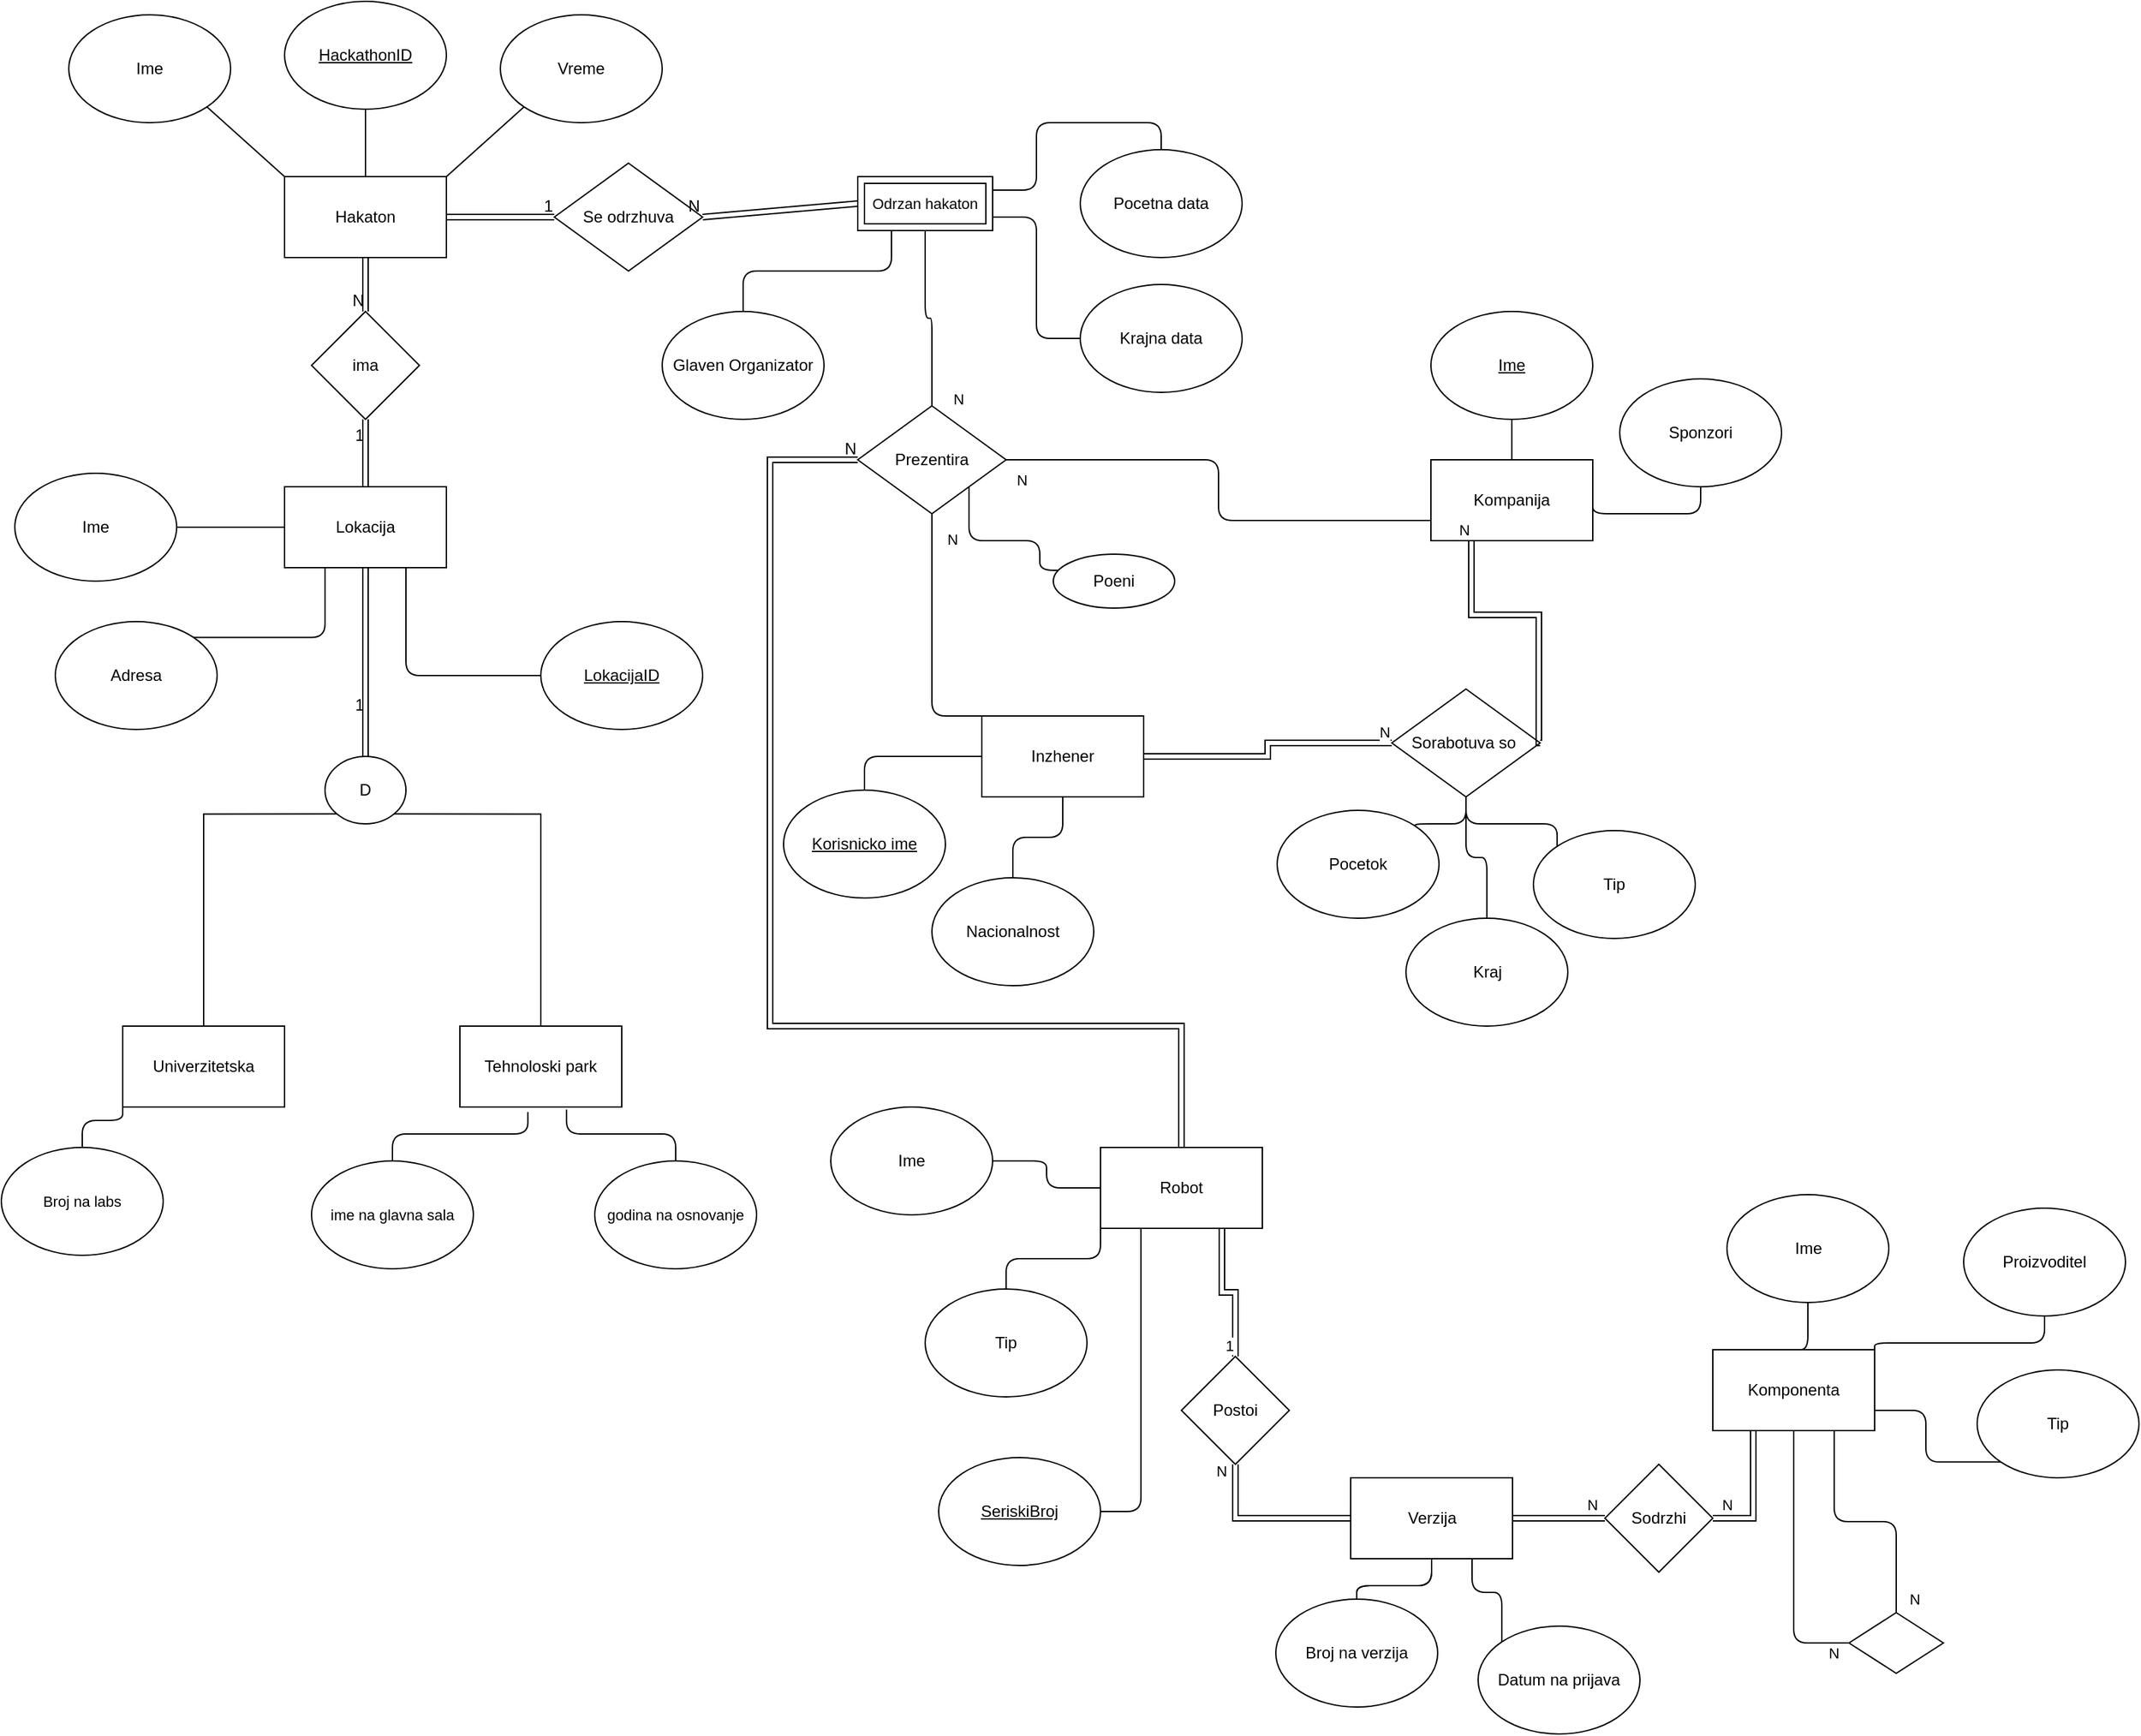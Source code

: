 <mxfile version="28.2.8">
  <diagram name="Page-1" id="Luo74aaX56rlVdYKv0m4">
    <mxGraphModel dx="2458" dy="1653" grid="1" gridSize="10" guides="1" tooltips="1" connect="1" arrows="1" fold="1" page="1" pageScale="1" pageWidth="827" pageHeight="1169" math="0" shadow="0">
      <root>
        <mxCell id="0" />
        <mxCell id="1" parent="0" />
        <mxCell id="MY-tYENC7k9GPu_FFXqe-2" value="Hakaton" style="rounded=0;whiteSpace=wrap;html=1;" parent="1" vertex="1">
          <mxGeometry x="350" y="310" width="120" height="60" as="geometry" />
        </mxCell>
        <mxCell id="MY-tYENC7k9GPu_FFXqe-3" value="Ime" style="ellipse;whiteSpace=wrap;html=1;" parent="1" vertex="1">
          <mxGeometry x="190" y="190" width="120" height="80" as="geometry" />
        </mxCell>
        <mxCell id="MY-tYENC7k9GPu_FFXqe-4" value="&lt;u&gt;HackathonID&lt;/u&gt;" style="ellipse;whiteSpace=wrap;html=1;" parent="1" vertex="1">
          <mxGeometry x="350" y="180" width="120" height="80" as="geometry" />
        </mxCell>
        <mxCell id="MY-tYENC7k9GPu_FFXqe-5" value="Vreme" style="ellipse;whiteSpace=wrap;html=1;" parent="1" vertex="1">
          <mxGeometry x="510" y="190" width="120" height="80" as="geometry" />
        </mxCell>
        <mxCell id="MY-tYENC7k9GPu_FFXqe-11" value="" style="endArrow=none;html=1;rounded=0;entryX=0;entryY=0;entryDx=0;entryDy=0;exitX=1;exitY=1;exitDx=0;exitDy=0;" parent="1" source="MY-tYENC7k9GPu_FFXqe-3" target="MY-tYENC7k9GPu_FFXqe-2" edge="1">
          <mxGeometry width="50" height="50" relative="1" as="geometry">
            <mxPoint x="360" y="420" as="sourcePoint" />
            <mxPoint x="410" y="370" as="targetPoint" />
          </mxGeometry>
        </mxCell>
        <mxCell id="MY-tYENC7k9GPu_FFXqe-13" value="" style="endArrow=none;html=1;rounded=0;entryX=0.5;entryY=0;entryDx=0;entryDy=0;exitX=0.5;exitY=1;exitDx=0;exitDy=0;" parent="1" source="MY-tYENC7k9GPu_FFXqe-4" target="MY-tYENC7k9GPu_FFXqe-2" edge="1">
          <mxGeometry width="50" height="50" relative="1" as="geometry">
            <mxPoint x="430" y="280" as="sourcePoint" />
            <mxPoint x="530" y="350" as="targetPoint" />
          </mxGeometry>
        </mxCell>
        <mxCell id="MY-tYENC7k9GPu_FFXqe-14" value="" style="endArrow=none;html=1;rounded=0;entryX=1;entryY=0;entryDx=0;entryDy=0;exitX=0;exitY=1;exitDx=0;exitDy=0;" parent="1" source="MY-tYENC7k9GPu_FFXqe-5" target="MY-tYENC7k9GPu_FFXqe-2" edge="1">
          <mxGeometry width="50" height="50" relative="1" as="geometry">
            <mxPoint x="550" y="350" as="sourcePoint" />
            <mxPoint x="650" y="420" as="targetPoint" />
          </mxGeometry>
        </mxCell>
        <mxCell id="MY-tYENC7k9GPu_FFXqe-29" style="edgeStyle=orthogonalEdgeStyle;shape=connector;curved=0;rounded=1;orthogonalLoop=1;jettySize=auto;html=1;exitX=0.75;exitY=1;exitDx=0;exitDy=0;entryX=0;entryY=0.5;entryDx=0;entryDy=0;strokeColor=default;align=center;verticalAlign=middle;fontFamily=Helvetica;fontSize=11;fontColor=default;labelBackgroundColor=default;endArrow=none;endFill=0;" parent="1" source="MY-tYENC7k9GPu_FFXqe-15" target="MY-tYENC7k9GPu_FFXqe-28" edge="1">
          <mxGeometry relative="1" as="geometry" />
        </mxCell>
        <mxCell id="MY-tYENC7k9GPu_FFXqe-15" value="Lokacija" style="rounded=0;whiteSpace=wrap;html=1;" parent="1" vertex="1">
          <mxGeometry x="350" y="540" width="120" height="60" as="geometry" />
        </mxCell>
        <mxCell id="MY-tYENC7k9GPu_FFXqe-16" value="ima" style="rhombus;whiteSpace=wrap;html=1;" parent="1" vertex="1">
          <mxGeometry x="370" y="410" width="80" height="80" as="geometry" />
        </mxCell>
        <mxCell id="MY-tYENC7k9GPu_FFXqe-23" style="edgeStyle=orthogonalEdgeStyle;rounded=0;orthogonalLoop=1;jettySize=auto;html=1;exitX=1;exitY=0.5;exitDx=0;exitDy=0;entryX=0;entryY=0.5;entryDx=0;entryDy=0;endArrow=none;endFill=0;" parent="1" source="MY-tYENC7k9GPu_FFXqe-19" target="MY-tYENC7k9GPu_FFXqe-15" edge="1">
          <mxGeometry relative="1" as="geometry" />
        </mxCell>
        <mxCell id="MY-tYENC7k9GPu_FFXqe-19" value="Ime" style="ellipse;whiteSpace=wrap;html=1;" parent="1" vertex="1">
          <mxGeometry x="150" y="530" width="120" height="80" as="geometry" />
        </mxCell>
        <mxCell id="aRnnZAHk4HtuIv6q_tbA-14" style="edgeStyle=orthogonalEdgeStyle;rounded=0;orthogonalLoop=1;jettySize=auto;html=1;exitX=0;exitY=1;exitDx=0;exitDy=0;endArrow=none;endFill=0;" edge="1" parent="1" source="MY-tYENC7k9GPu_FFXqe-20" target="MY-tYENC7k9GPu_FFXqe-32">
          <mxGeometry relative="1" as="geometry" />
        </mxCell>
        <mxCell id="aRnnZAHk4HtuIv6q_tbA-15" style="edgeStyle=orthogonalEdgeStyle;rounded=0;orthogonalLoop=1;jettySize=auto;html=1;exitX=1;exitY=1;exitDx=0;exitDy=0;entryX=0.5;entryY=0;entryDx=0;entryDy=0;endArrow=none;endFill=0;" edge="1" parent="1" source="MY-tYENC7k9GPu_FFXqe-20" target="MY-tYENC7k9GPu_FFXqe-31">
          <mxGeometry relative="1" as="geometry" />
        </mxCell>
        <mxCell id="MY-tYENC7k9GPu_FFXqe-20" value="D" style="ellipse;whiteSpace=wrap;html=1;" parent="1" vertex="1">
          <mxGeometry x="380" y="740" width="60" height="50" as="geometry" />
        </mxCell>
        <mxCell id="MY-tYENC7k9GPu_FFXqe-26" style="edgeStyle=orthogonalEdgeStyle;shape=connector;rounded=1;orthogonalLoop=1;jettySize=auto;html=1;exitX=1;exitY=0;exitDx=0;exitDy=0;entryX=0.25;entryY=1;entryDx=0;entryDy=0;strokeColor=default;align=center;verticalAlign=middle;fontFamily=Helvetica;fontSize=11;fontColor=default;labelBackgroundColor=default;endArrow=none;endFill=0;curved=0;" parent="1" source="MY-tYENC7k9GPu_FFXqe-21" target="MY-tYENC7k9GPu_FFXqe-15" edge="1">
          <mxGeometry relative="1" as="geometry" />
        </mxCell>
        <mxCell id="MY-tYENC7k9GPu_FFXqe-21" value="Adresa" style="ellipse;whiteSpace=wrap;html=1;" parent="1" vertex="1">
          <mxGeometry x="180" y="640" width="120" height="80" as="geometry" />
        </mxCell>
        <mxCell id="MY-tYENC7k9GPu_FFXqe-28" value="&lt;u&gt;LokacijaID&lt;/u&gt;" style="ellipse;whiteSpace=wrap;html=1;" parent="1" vertex="1">
          <mxGeometry x="540" y="640" width="120" height="80" as="geometry" />
        </mxCell>
        <mxCell id="MY-tYENC7k9GPu_FFXqe-31" value="Tehnoloski park" style="rounded=0;whiteSpace=wrap;html=1;" parent="1" vertex="1">
          <mxGeometry x="480" y="940" width="120" height="60" as="geometry" />
        </mxCell>
        <mxCell id="MY-tYENC7k9GPu_FFXqe-32" value="Univerzitetska" style="rounded=0;whiteSpace=wrap;html=1;" parent="1" vertex="1">
          <mxGeometry x="230" y="940" width="120" height="60" as="geometry" />
        </mxCell>
        <mxCell id="MY-tYENC7k9GPu_FFXqe-37" style="edgeStyle=orthogonalEdgeStyle;shape=connector;curved=0;rounded=1;orthogonalLoop=1;jettySize=auto;html=1;exitX=0.5;exitY=0;exitDx=0;exitDy=0;entryX=0;entryY=1;entryDx=0;entryDy=0;strokeColor=default;align=center;verticalAlign=middle;fontFamily=Helvetica;fontSize=11;fontColor=default;labelBackgroundColor=default;endArrow=none;endFill=0;" parent="1" source="MY-tYENC7k9GPu_FFXqe-33" target="MY-tYENC7k9GPu_FFXqe-32" edge="1">
          <mxGeometry relative="1" as="geometry" />
        </mxCell>
        <mxCell id="MY-tYENC7k9GPu_FFXqe-33" value="Broj na labs" style="ellipse;whiteSpace=wrap;html=1;fontFamily=Helvetica;fontSize=11;fontColor=default;labelBackgroundColor=default;" parent="1" vertex="1">
          <mxGeometry x="140" y="1030" width="120" height="80" as="geometry" />
        </mxCell>
        <mxCell id="MY-tYENC7k9GPu_FFXqe-34" value="ime na glavna sala" style="ellipse;whiteSpace=wrap;html=1;fontFamily=Helvetica;fontSize=11;fontColor=default;labelBackgroundColor=default;" parent="1" vertex="1">
          <mxGeometry x="370" y="1040" width="120" height="80" as="geometry" />
        </mxCell>
        <mxCell id="MY-tYENC7k9GPu_FFXqe-35" value="godina na osnovanje" style="ellipse;whiteSpace=wrap;html=1;fontFamily=Helvetica;fontSize=11;fontColor=default;labelBackgroundColor=default;" parent="1" vertex="1">
          <mxGeometry x="580" y="1040" width="120" height="80" as="geometry" />
        </mxCell>
        <mxCell id="MY-tYENC7k9GPu_FFXqe-38" style="edgeStyle=orthogonalEdgeStyle;shape=connector;curved=0;rounded=1;orthogonalLoop=1;jettySize=auto;html=1;exitX=0.5;exitY=0;exitDx=0;exitDy=0;entryX=0.42;entryY=1.063;entryDx=0;entryDy=0;entryPerimeter=0;strokeColor=default;align=center;verticalAlign=middle;fontFamily=Helvetica;fontSize=11;fontColor=default;labelBackgroundColor=default;endArrow=none;endFill=0;" parent="1" source="MY-tYENC7k9GPu_FFXqe-34" target="MY-tYENC7k9GPu_FFXqe-31" edge="1">
          <mxGeometry relative="1" as="geometry" />
        </mxCell>
        <mxCell id="MY-tYENC7k9GPu_FFXqe-39" style="edgeStyle=orthogonalEdgeStyle;shape=connector;curved=0;rounded=1;orthogonalLoop=1;jettySize=auto;html=1;exitX=0.5;exitY=0;exitDx=0;exitDy=0;entryX=0.659;entryY=1.031;entryDx=0;entryDy=0;entryPerimeter=0;strokeColor=default;align=center;verticalAlign=middle;fontFamily=Helvetica;fontSize=11;fontColor=default;labelBackgroundColor=default;endArrow=none;endFill=0;" parent="1" source="MY-tYENC7k9GPu_FFXqe-35" target="MY-tYENC7k9GPu_FFXqe-31" edge="1">
          <mxGeometry relative="1" as="geometry" />
        </mxCell>
        <mxCell id="MY-tYENC7k9GPu_FFXqe-59" style="edgeStyle=orthogonalEdgeStyle;shape=connector;curved=0;rounded=1;orthogonalLoop=1;jettySize=auto;html=1;exitX=1;exitY=0.25;exitDx=0;exitDy=0;entryX=0.5;entryY=0;entryDx=0;entryDy=0;strokeColor=default;align=center;verticalAlign=middle;fontFamily=Helvetica;fontSize=11;fontColor=default;labelBackgroundColor=default;endArrow=none;endFill=0;" parent="1" source="aRnnZAHk4HtuIv6q_tbA-20" target="MY-tYENC7k9GPu_FFXqe-56" edge="1">
          <mxGeometry relative="1" as="geometry">
            <mxPoint x="890" y="310" as="sourcePoint" />
          </mxGeometry>
        </mxCell>
        <mxCell id="MY-tYENC7k9GPu_FFXqe-60" style="edgeStyle=orthogonalEdgeStyle;shape=connector;curved=0;rounded=1;orthogonalLoop=1;jettySize=auto;html=1;exitX=1;exitY=0.75;exitDx=0;exitDy=0;entryX=0;entryY=0.5;entryDx=0;entryDy=0;strokeColor=default;align=center;verticalAlign=middle;fontFamily=Helvetica;fontSize=11;fontColor=default;labelBackgroundColor=default;endArrow=none;endFill=0;" parent="1" source="aRnnZAHk4HtuIv6q_tbA-20" target="MY-tYENC7k9GPu_FFXqe-55" edge="1">
          <mxGeometry relative="1" as="geometry">
            <mxPoint x="890" y="340" as="sourcePoint" />
          </mxGeometry>
        </mxCell>
        <mxCell id="MY-tYENC7k9GPu_FFXqe-83" style="edgeStyle=orthogonalEdgeStyle;shape=connector;curved=0;rounded=1;orthogonalLoop=1;jettySize=auto;html=1;exitX=0.5;exitY=1;exitDx=0;exitDy=0;entryX=0.5;entryY=0;entryDx=0;entryDy=0;strokeColor=default;align=center;verticalAlign=middle;fontFamily=Helvetica;fontSize=11;fontColor=default;labelBackgroundColor=default;endArrow=none;endFill=0;" parent="1" source="aRnnZAHk4HtuIv6q_tbA-20" target="MY-tYENC7k9GPu_FFXqe-82" edge="1">
          <mxGeometry relative="1" as="geometry">
            <mxPoint x="830" y="370" as="sourcePoint" />
          </mxGeometry>
        </mxCell>
        <mxCell id="MY-tYENC7k9GPu_FFXqe-48" value="Se odrzhuva" style="rhombus;whiteSpace=wrap;html=1;" parent="1" vertex="1">
          <mxGeometry x="550" y="300" width="110" height="80" as="geometry" />
        </mxCell>
        <mxCell id="MY-tYENC7k9GPu_FFXqe-55" value="Krajna data" style="ellipse;whiteSpace=wrap;html=1;" parent="1" vertex="1">
          <mxGeometry x="940" y="390" width="120" height="80" as="geometry" />
        </mxCell>
        <mxCell id="MY-tYENC7k9GPu_FFXqe-56" value="Pocetna data" style="ellipse;whiteSpace=wrap;html=1;" parent="1" vertex="1">
          <mxGeometry x="940" y="290" width="120" height="80" as="geometry" />
        </mxCell>
        <mxCell id="MY-tYENC7k9GPu_FFXqe-61" style="edgeStyle=orthogonalEdgeStyle;shape=connector;curved=0;rounded=1;orthogonalLoop=1;jettySize=auto;html=1;exitX=0.5;exitY=0;exitDx=0;exitDy=0;strokeColor=default;align=center;verticalAlign=middle;fontFamily=Helvetica;fontSize=11;fontColor=default;labelBackgroundColor=default;endArrow=none;endFill=0;entryX=0.25;entryY=1;entryDx=0;entryDy=0;" parent="1" source="MY-tYENC7k9GPu_FFXqe-57" target="aRnnZAHk4HtuIv6q_tbA-20" edge="1">
          <mxGeometry relative="1" as="geometry">
            <mxPoint x="800" y="370" as="targetPoint" />
          </mxGeometry>
        </mxCell>
        <mxCell id="MY-tYENC7k9GPu_FFXqe-57" value="Glaven Organizator" style="ellipse;whiteSpace=wrap;html=1;" parent="1" vertex="1">
          <mxGeometry x="630" y="410" width="120" height="80" as="geometry" />
        </mxCell>
        <mxCell id="MY-tYENC7k9GPu_FFXqe-62" value="Inzhener" style="rounded=0;whiteSpace=wrap;html=1;" parent="1" vertex="1">
          <mxGeometry x="867" y="710" width="120" height="60" as="geometry" />
        </mxCell>
        <mxCell id="MY-tYENC7k9GPu_FFXqe-81" style="edgeStyle=orthogonalEdgeStyle;shape=connector;curved=0;rounded=1;orthogonalLoop=1;jettySize=auto;html=1;exitX=0.5;exitY=0;exitDx=0;exitDy=0;entryX=0.5;entryY=1;entryDx=0;entryDy=0;strokeColor=default;align=center;verticalAlign=middle;fontFamily=Helvetica;fontSize=11;fontColor=default;labelBackgroundColor=default;endArrow=none;endFill=0;" parent="1" source="MY-tYENC7k9GPu_FFXqe-63" target="MY-tYENC7k9GPu_FFXqe-62" edge="1">
          <mxGeometry relative="1" as="geometry" />
        </mxCell>
        <mxCell id="MY-tYENC7k9GPu_FFXqe-63" value="Nacionalnost" style="ellipse;whiteSpace=wrap;html=1;" parent="1" vertex="1">
          <mxGeometry x="830" y="830" width="120" height="80" as="geometry" />
        </mxCell>
        <mxCell id="MY-tYENC7k9GPu_FFXqe-80" style="edgeStyle=orthogonalEdgeStyle;shape=connector;curved=0;rounded=1;orthogonalLoop=1;jettySize=auto;html=1;exitX=0.5;exitY=0;exitDx=0;exitDy=0;strokeColor=default;align=center;verticalAlign=middle;fontFamily=Helvetica;fontSize=11;fontColor=default;labelBackgroundColor=default;endArrow=none;endFill=0;" parent="1" source="MY-tYENC7k9GPu_FFXqe-64" target="MY-tYENC7k9GPu_FFXqe-62" edge="1">
          <mxGeometry relative="1" as="geometry" />
        </mxCell>
        <mxCell id="MY-tYENC7k9GPu_FFXqe-64" value="&lt;u&gt;Korisnicko ime&lt;/u&gt;" style="ellipse;whiteSpace=wrap;html=1;" parent="1" vertex="1">
          <mxGeometry x="720" y="765" width="120" height="80" as="geometry" />
        </mxCell>
        <mxCell id="MY-tYENC7k9GPu_FFXqe-66" value="Kompanija" style="rounded=0;whiteSpace=wrap;html=1;" parent="1" vertex="1">
          <mxGeometry x="1200" y="520" width="120" height="60" as="geometry" />
        </mxCell>
        <mxCell id="MY-tYENC7k9GPu_FFXqe-168" style="edgeStyle=orthogonalEdgeStyle;shape=connector;curved=0;rounded=1;orthogonalLoop=1;jettySize=auto;html=1;exitX=0.5;exitY=1;exitDx=0;exitDy=0;entryX=0.5;entryY=0;entryDx=0;entryDy=0;strokeColor=default;align=center;verticalAlign=middle;fontFamily=Helvetica;fontSize=11;fontColor=default;labelBackgroundColor=default;endArrow=none;endFill=0;" parent="1" source="MY-tYENC7k9GPu_FFXqe-67" target="MY-tYENC7k9GPu_FFXqe-162" edge="1">
          <mxGeometry relative="1" as="geometry" />
        </mxCell>
        <mxCell id="MY-tYENC7k9GPu_FFXqe-169" style="edgeStyle=orthogonalEdgeStyle;shape=connector;curved=0;rounded=1;orthogonalLoop=1;jettySize=auto;html=1;exitX=0.5;exitY=1;exitDx=0;exitDy=0;entryX=1;entryY=0;entryDx=0;entryDy=0;strokeColor=default;align=center;verticalAlign=middle;fontFamily=Helvetica;fontSize=11;fontColor=default;labelBackgroundColor=default;endArrow=none;endFill=0;" parent="1" source="MY-tYENC7k9GPu_FFXqe-67" target="MY-tYENC7k9GPu_FFXqe-163" edge="1">
          <mxGeometry relative="1" as="geometry" />
        </mxCell>
        <mxCell id="MY-tYENC7k9GPu_FFXqe-170" style="edgeStyle=orthogonalEdgeStyle;shape=connector;curved=0;rounded=1;orthogonalLoop=1;jettySize=auto;html=1;exitX=0.5;exitY=1;exitDx=0;exitDy=0;entryX=0;entryY=0;entryDx=0;entryDy=0;strokeColor=default;align=center;verticalAlign=middle;fontFamily=Helvetica;fontSize=11;fontColor=default;labelBackgroundColor=default;endArrow=none;endFill=0;" parent="1" source="MY-tYENC7k9GPu_FFXqe-67" target="MY-tYENC7k9GPu_FFXqe-164" edge="1">
          <mxGeometry relative="1" as="geometry" />
        </mxCell>
        <mxCell id="MY-tYENC7k9GPu_FFXqe-67" value="Sorabotuva so&amp;nbsp;" style="rhombus;whiteSpace=wrap;html=1;" parent="1" vertex="1">
          <mxGeometry x="1171" y="690" width="110" height="80" as="geometry" />
        </mxCell>
        <mxCell id="MY-tYENC7k9GPu_FFXqe-77" style="edgeStyle=orthogonalEdgeStyle;shape=connector;curved=0;rounded=1;orthogonalLoop=1;jettySize=auto;html=1;exitX=0.5;exitY=1;exitDx=0;exitDy=0;entryX=1;entryY=0.5;entryDx=0;entryDy=0;strokeColor=default;align=center;verticalAlign=middle;fontFamily=Helvetica;fontSize=11;fontColor=default;labelBackgroundColor=default;endArrow=none;endFill=0;" parent="1" source="MY-tYENC7k9GPu_FFXqe-74" target="MY-tYENC7k9GPu_FFXqe-66" edge="1">
          <mxGeometry relative="1" as="geometry" />
        </mxCell>
        <mxCell id="MY-tYENC7k9GPu_FFXqe-74" value="Sponzori" style="ellipse;whiteSpace=wrap;html=1;" parent="1" vertex="1">
          <mxGeometry x="1340" y="460" width="120" height="80" as="geometry" />
        </mxCell>
        <mxCell id="MY-tYENC7k9GPu_FFXqe-76" style="edgeStyle=orthogonalEdgeStyle;shape=connector;curved=0;rounded=1;orthogonalLoop=1;jettySize=auto;html=1;exitX=0.5;exitY=1;exitDx=0;exitDy=0;entryX=0.5;entryY=0;entryDx=0;entryDy=0;strokeColor=default;align=center;verticalAlign=middle;fontFamily=Helvetica;fontSize=11;fontColor=default;labelBackgroundColor=default;endArrow=none;endFill=0;" parent="1" source="MY-tYENC7k9GPu_FFXqe-75" target="MY-tYENC7k9GPu_FFXqe-66" edge="1">
          <mxGeometry relative="1" as="geometry" />
        </mxCell>
        <mxCell id="MY-tYENC7k9GPu_FFXqe-75" value="&lt;u&gt;Ime&lt;/u&gt;" style="ellipse;whiteSpace=wrap;html=1;" parent="1" vertex="1">
          <mxGeometry x="1200" y="410" width="120" height="80" as="geometry" />
        </mxCell>
        <mxCell id="MY-tYENC7k9GPu_FFXqe-84" style="edgeStyle=orthogonalEdgeStyle;shape=connector;curved=0;rounded=1;orthogonalLoop=1;jettySize=auto;html=1;exitX=0.5;exitY=1;exitDx=0;exitDy=0;entryX=0.5;entryY=0;entryDx=0;entryDy=0;strokeColor=default;align=center;verticalAlign=middle;fontFamily=Helvetica;fontSize=11;fontColor=default;labelBackgroundColor=default;endArrow=none;endFill=0;" parent="1" source="MY-tYENC7k9GPu_FFXqe-82" target="MY-tYENC7k9GPu_FFXqe-62" edge="1">
          <mxGeometry relative="1" as="geometry">
            <mxPoint x="925" y="585" as="sourcePoint" />
            <Array as="points">
              <mxPoint x="830" y="710" />
            </Array>
          </mxGeometry>
        </mxCell>
        <mxCell id="MY-tYENC7k9GPu_FFXqe-105" value="N" style="edgeLabel;html=1;align=center;verticalAlign=middle;resizable=0;points=[];fontFamily=Helvetica;fontSize=11;fontColor=default;labelBackgroundColor=default;" parent="MY-tYENC7k9GPu_FFXqe-84" vertex="1" connectable="0">
          <mxGeometry x="-0.847" y="8" relative="1" as="geometry">
            <mxPoint x="7" as="offset" />
          </mxGeometry>
        </mxCell>
        <mxCell id="MY-tYENC7k9GPu_FFXqe-172" style="edgeStyle=orthogonalEdgeStyle;shape=connector;curved=0;rounded=1;orthogonalLoop=1;jettySize=auto;html=1;exitX=1;exitY=0.5;exitDx=0;exitDy=0;entryX=0;entryY=0.75;entryDx=0;entryDy=0;strokeColor=default;align=center;verticalAlign=middle;fontFamily=Helvetica;fontSize=11;fontColor=default;labelBackgroundColor=default;endArrow=none;endFill=0;" parent="1" source="MY-tYENC7k9GPu_FFXqe-82" target="MY-tYENC7k9GPu_FFXqe-66" edge="1">
          <mxGeometry relative="1" as="geometry" />
        </mxCell>
        <mxCell id="MY-tYENC7k9GPu_FFXqe-179" style="edgeStyle=orthogonalEdgeStyle;shape=connector;curved=0;rounded=1;orthogonalLoop=1;jettySize=auto;html=1;exitX=1;exitY=1;exitDx=0;exitDy=0;strokeColor=default;align=center;verticalAlign=middle;fontFamily=Helvetica;fontSize=11;fontColor=default;labelBackgroundColor=default;endArrow=none;endFill=0;entryX=0;entryY=0;entryDx=0;entryDy=0;" parent="1" source="MY-tYENC7k9GPu_FFXqe-82" target="MY-tYENC7k9GPu_FFXqe-180" edge="1">
          <mxGeometry relative="1" as="geometry">
            <mxPoint x="910" y="600" as="targetPoint" />
            <Array as="points">
              <mxPoint x="858" y="580" />
              <mxPoint x="910" y="580" />
              <mxPoint x="910" y="602" />
            </Array>
          </mxGeometry>
        </mxCell>
        <mxCell id="MY-tYENC7k9GPu_FFXqe-82" value="Prezentira" style="rhombus;whiteSpace=wrap;html=1;" parent="1" vertex="1">
          <mxGeometry x="775" y="480" width="110" height="80" as="geometry" />
        </mxCell>
        <mxCell id="MY-tYENC7k9GPu_FFXqe-121" style="edgeStyle=orthogonalEdgeStyle;shape=connector;curved=0;rounded=1;orthogonalLoop=1;jettySize=auto;html=1;exitX=0.25;exitY=1;exitDx=0;exitDy=0;entryX=1;entryY=0.5;entryDx=0;entryDy=0;strokeColor=default;align=center;verticalAlign=middle;fontFamily=Helvetica;fontSize=11;fontColor=default;labelBackgroundColor=default;endArrow=none;endFill=0;" parent="1" source="MY-tYENC7k9GPu_FFXqe-125" target="MY-tYENC7k9GPu_FFXqe-126" edge="1">
          <mxGeometry relative="1" as="geometry" />
        </mxCell>
        <mxCell id="MY-tYENC7k9GPu_FFXqe-122" style="edgeStyle=orthogonalEdgeStyle;shape=connector;curved=0;rounded=1;orthogonalLoop=1;jettySize=auto;html=1;exitX=0;exitY=0.5;exitDx=0;exitDy=0;entryX=1;entryY=0.5;entryDx=0;entryDy=0;strokeColor=default;align=center;verticalAlign=middle;fontFamily=Helvetica;fontSize=11;fontColor=default;labelBackgroundColor=default;endArrow=none;endFill=0;" parent="1" source="MY-tYENC7k9GPu_FFXqe-125" target="MY-tYENC7k9GPu_FFXqe-127" edge="1">
          <mxGeometry relative="1" as="geometry" />
        </mxCell>
        <mxCell id="MY-tYENC7k9GPu_FFXqe-123" style="edgeStyle=orthogonalEdgeStyle;shape=connector;curved=0;rounded=1;orthogonalLoop=1;jettySize=auto;html=1;exitX=0;exitY=1;exitDx=0;exitDy=0;strokeColor=default;align=center;verticalAlign=middle;fontFamily=Helvetica;fontSize=11;fontColor=default;labelBackgroundColor=default;endArrow=none;endFill=0;" parent="1" source="MY-tYENC7k9GPu_FFXqe-125" target="MY-tYENC7k9GPu_FFXqe-128" edge="1">
          <mxGeometry relative="1" as="geometry" />
        </mxCell>
        <mxCell id="MY-tYENC7k9GPu_FFXqe-125" value="Robot" style="rounded=0;whiteSpace=wrap;html=1;" parent="1" vertex="1">
          <mxGeometry x="955" y="1030" width="120" height="60" as="geometry" />
        </mxCell>
        <mxCell id="MY-tYENC7k9GPu_FFXqe-126" value="&lt;u&gt;SeriskiBroj&lt;/u&gt;" style="ellipse;whiteSpace=wrap;html=1;" parent="1" vertex="1">
          <mxGeometry x="835" y="1260" width="120" height="80" as="geometry" />
        </mxCell>
        <mxCell id="MY-tYENC7k9GPu_FFXqe-127" value="Ime" style="ellipse;whiteSpace=wrap;html=1;" parent="1" vertex="1">
          <mxGeometry x="755" y="1000" width="120" height="80" as="geometry" />
        </mxCell>
        <mxCell id="MY-tYENC7k9GPu_FFXqe-128" value="Tip" style="ellipse;whiteSpace=wrap;html=1;" parent="1" vertex="1">
          <mxGeometry x="825" y="1135" width="120" height="80" as="geometry" />
        </mxCell>
        <mxCell id="MY-tYENC7k9GPu_FFXqe-129" style="edgeStyle=orthogonalEdgeStyle;shape=connector;curved=0;rounded=1;orthogonalLoop=1;jettySize=auto;html=1;exitX=0.5;exitY=0;exitDx=0;exitDy=0;entryX=0.5;entryY=1;entryDx=0;entryDy=0;strokeColor=default;align=center;verticalAlign=middle;fontFamily=Helvetica;fontSize=11;fontColor=default;labelBackgroundColor=default;endArrow=none;endFill=0;" parent="1" source="MY-tYENC7k9GPu_FFXqe-133" target="MY-tYENC7k9GPu_FFXqe-145" edge="1">
          <mxGeometry relative="1" as="geometry" />
        </mxCell>
        <mxCell id="MY-tYENC7k9GPu_FFXqe-130" style="edgeStyle=orthogonalEdgeStyle;shape=connector;curved=0;rounded=1;orthogonalLoop=1;jettySize=auto;html=1;exitX=1;exitY=0;exitDx=0;exitDy=0;entryX=0.5;entryY=1;entryDx=0;entryDy=0;strokeColor=default;align=center;verticalAlign=middle;fontFamily=Helvetica;fontSize=11;fontColor=default;labelBackgroundColor=default;endArrow=none;endFill=0;" parent="1" source="MY-tYENC7k9GPu_FFXqe-133" target="MY-tYENC7k9GPu_FFXqe-146" edge="1">
          <mxGeometry relative="1" as="geometry">
            <Array as="points">
              <mxPoint x="1529" y="1175" />
              <mxPoint x="1655" y="1175" />
            </Array>
          </mxGeometry>
        </mxCell>
        <mxCell id="MY-tYENC7k9GPu_FFXqe-131" style="edgeStyle=orthogonalEdgeStyle;shape=connector;curved=0;rounded=1;orthogonalLoop=1;jettySize=auto;html=1;exitX=1;exitY=0.75;exitDx=0;exitDy=0;entryX=0;entryY=1;entryDx=0;entryDy=0;strokeColor=default;align=center;verticalAlign=middle;fontFamily=Helvetica;fontSize=11;fontColor=default;labelBackgroundColor=default;endArrow=none;endFill=0;" parent="1" source="MY-tYENC7k9GPu_FFXqe-133" target="MY-tYENC7k9GPu_FFXqe-147" edge="1">
          <mxGeometry relative="1" as="geometry" />
        </mxCell>
        <mxCell id="MY-tYENC7k9GPu_FFXqe-183" style="edgeStyle=orthogonalEdgeStyle;shape=connector;curved=0;rounded=1;orthogonalLoop=1;jettySize=auto;html=1;exitX=0.5;exitY=1;exitDx=0;exitDy=0;entryX=0;entryY=0.5;entryDx=0;entryDy=0;strokeColor=default;align=center;verticalAlign=middle;fontFamily=Helvetica;fontSize=11;fontColor=default;labelBackgroundColor=default;endArrow=none;endFill=0;" parent="1" source="MY-tYENC7k9GPu_FFXqe-133" target="MY-tYENC7k9GPu_FFXqe-182" edge="1">
          <mxGeometry relative="1" as="geometry" />
        </mxCell>
        <mxCell id="MY-tYENC7k9GPu_FFXqe-133" value="Komponenta" style="rounded=0;whiteSpace=wrap;html=1;" parent="1" vertex="1">
          <mxGeometry x="1409" y="1180" width="120" height="60" as="geometry" />
        </mxCell>
        <mxCell id="MY-tYENC7k9GPu_FFXqe-135" style="edgeStyle=orthogonalEdgeStyle;shape=connector;curved=0;rounded=1;orthogonalLoop=1;jettySize=auto;html=1;exitX=0.5;exitY=1;exitDx=0;exitDy=0;strokeColor=default;align=center;verticalAlign=middle;fontFamily=Helvetica;fontSize=11;fontColor=default;labelBackgroundColor=default;endArrow=none;endFill=0;" parent="1" source="MY-tYENC7k9GPu_FFXqe-138" target="MY-tYENC7k9GPu_FFXqe-143" edge="1">
          <mxGeometry relative="1" as="geometry" />
        </mxCell>
        <mxCell id="MY-tYENC7k9GPu_FFXqe-136" value="" style="edgeStyle=orthogonalEdgeStyle;shape=connector;curved=0;rounded=1;orthogonalLoop=1;jettySize=auto;html=1;strokeColor=default;align=center;verticalAlign=middle;fontFamily=Helvetica;fontSize=11;fontColor=default;labelBackgroundColor=default;endArrow=none;endFill=0;" parent="1" source="MY-tYENC7k9GPu_FFXqe-138" target="MY-tYENC7k9GPu_FFXqe-143" edge="1">
          <mxGeometry relative="1" as="geometry" />
        </mxCell>
        <mxCell id="MY-tYENC7k9GPu_FFXqe-137" style="edgeStyle=orthogonalEdgeStyle;shape=connector;curved=0;rounded=1;orthogonalLoop=1;jettySize=auto;html=1;exitX=0.75;exitY=1;exitDx=0;exitDy=0;entryX=0;entryY=0;entryDx=0;entryDy=0;strokeColor=default;align=center;verticalAlign=middle;fontFamily=Helvetica;fontSize=11;fontColor=default;labelBackgroundColor=default;endArrow=none;endFill=0;" parent="1" source="MY-tYENC7k9GPu_FFXqe-138" target="MY-tYENC7k9GPu_FFXqe-144" edge="1">
          <mxGeometry relative="1" as="geometry" />
        </mxCell>
        <mxCell id="MY-tYENC7k9GPu_FFXqe-138" value="Verzija" style="rounded=0;whiteSpace=wrap;html=1;" parent="1" vertex="1">
          <mxGeometry x="1140.5" y="1275" width="120" height="60" as="geometry" />
        </mxCell>
        <mxCell id="MY-tYENC7k9GPu_FFXqe-140" value="Postoi" style="rhombus;whiteSpace=wrap;html=1;rounded=0;" parent="1" vertex="1">
          <mxGeometry x="1015" y="1185" width="80" height="80" as="geometry" />
        </mxCell>
        <mxCell id="MY-tYENC7k9GPu_FFXqe-142" value="Sodrzhi" style="rhombus;whiteSpace=wrap;html=1;rounded=0;" parent="1" vertex="1">
          <mxGeometry x="1329" y="1265" width="80" height="80" as="geometry" />
        </mxCell>
        <mxCell id="MY-tYENC7k9GPu_FFXqe-143" value="Broj na verzija" style="ellipse;whiteSpace=wrap;html=1;" parent="1" vertex="1">
          <mxGeometry x="1085" y="1365" width="120" height="80" as="geometry" />
        </mxCell>
        <mxCell id="MY-tYENC7k9GPu_FFXqe-144" value="Datum na prijava" style="ellipse;whiteSpace=wrap;html=1;" parent="1" vertex="1">
          <mxGeometry x="1235" y="1385" width="120" height="80" as="geometry" />
        </mxCell>
        <mxCell id="MY-tYENC7k9GPu_FFXqe-145" value="Ime" style="ellipse;whiteSpace=wrap;html=1;" parent="1" vertex="1">
          <mxGeometry x="1419.5" y="1065" width="120" height="80" as="geometry" />
        </mxCell>
        <mxCell id="MY-tYENC7k9GPu_FFXqe-146" value="Proizvoditel" style="ellipse;whiteSpace=wrap;html=1;" parent="1" vertex="1">
          <mxGeometry x="1595" y="1075" width="120" height="80" as="geometry" />
        </mxCell>
        <mxCell id="MY-tYENC7k9GPu_FFXqe-147" value="Tip" style="ellipse;whiteSpace=wrap;html=1;" parent="1" vertex="1">
          <mxGeometry x="1605" y="1195" width="120" height="80" as="geometry" />
        </mxCell>
        <mxCell id="MY-tYENC7k9GPu_FFXqe-162" value="Kraj" style="ellipse;whiteSpace=wrap;html=1;" parent="1" vertex="1">
          <mxGeometry x="1181.5" y="860" width="120" height="80" as="geometry" />
        </mxCell>
        <mxCell id="MY-tYENC7k9GPu_FFXqe-163" value="Pocetok" style="ellipse;whiteSpace=wrap;html=1;" parent="1" vertex="1">
          <mxGeometry x="1086" y="780" width="120" height="80" as="geometry" />
        </mxCell>
        <mxCell id="MY-tYENC7k9GPu_FFXqe-164" value="Tip" style="ellipse;whiteSpace=wrap;html=1;" parent="1" vertex="1">
          <mxGeometry x="1276" y="795" width="120" height="80" as="geometry" />
        </mxCell>
        <mxCell id="MY-tYENC7k9GPu_FFXqe-173" value="N" style="text;html=1;whiteSpace=wrap;strokeColor=none;fillColor=none;align=center;verticalAlign=middle;rounded=0;fontFamily=Helvetica;fontSize=11;fontColor=default;labelBackgroundColor=default;" parent="1" vertex="1">
          <mxGeometry x="867" y="520" width="60" height="30" as="geometry" />
        </mxCell>
        <mxCell id="MY-tYENC7k9GPu_FFXqe-174" value="N" style="text;html=1;whiteSpace=wrap;strokeColor=none;fillColor=none;align=center;verticalAlign=middle;rounded=0;fontFamily=Helvetica;fontSize=11;fontColor=default;labelBackgroundColor=default;" parent="1" vertex="1">
          <mxGeometry x="820" y="460" width="60" height="30" as="geometry" />
        </mxCell>
        <mxCell id="MY-tYENC7k9GPu_FFXqe-180" value="Poeni" style="ellipse;whiteSpace=wrap;html=1;" parent="1" vertex="1">
          <mxGeometry x="920" y="590" width="90" height="40" as="geometry" />
        </mxCell>
        <mxCell id="MY-tYENC7k9GPu_FFXqe-184" style="edgeStyle=orthogonalEdgeStyle;shape=connector;curved=0;rounded=1;orthogonalLoop=1;jettySize=auto;html=1;exitX=0.5;exitY=0;exitDx=0;exitDy=0;entryX=0.75;entryY=1;entryDx=0;entryDy=0;strokeColor=default;align=center;verticalAlign=middle;fontFamily=Helvetica;fontSize=11;fontColor=default;labelBackgroundColor=default;endArrow=none;endFill=0;" parent="1" source="MY-tYENC7k9GPu_FFXqe-182" target="MY-tYENC7k9GPu_FFXqe-133" edge="1">
          <mxGeometry relative="1" as="geometry" />
        </mxCell>
        <mxCell id="MY-tYENC7k9GPu_FFXqe-182" value="" style="rhombus;whiteSpace=wrap;html=1;fontFamily=Helvetica;fontSize=11;fontColor=default;labelBackgroundColor=default;" parent="1" vertex="1">
          <mxGeometry x="1510" y="1375" width="70" height="45" as="geometry" />
        </mxCell>
        <mxCell id="MY-tYENC7k9GPu_FFXqe-185" value="N" style="text;html=1;whiteSpace=wrap;strokeColor=none;fillColor=none;align=center;verticalAlign=middle;rounded=0;fontFamily=Helvetica;fontSize=11;fontColor=default;labelBackgroundColor=default;" parent="1" vertex="1">
          <mxGeometry x="1529" y="1350" width="60" height="30" as="geometry" />
        </mxCell>
        <mxCell id="MY-tYENC7k9GPu_FFXqe-186" value="N" style="text;html=1;whiteSpace=wrap;strokeColor=none;fillColor=none;align=center;verticalAlign=middle;rounded=0;fontFamily=Helvetica;fontSize=11;fontColor=default;labelBackgroundColor=default;" parent="1" vertex="1">
          <mxGeometry x="1469" y="1390" width="60" height="30" as="geometry" />
        </mxCell>
        <mxCell id="aRnnZAHk4HtuIv6q_tbA-1" value="" style="shape=link;html=1;rounded=0;exitX=0.5;exitY=1;exitDx=0;exitDy=0;" edge="1" parent="1" source="MY-tYENC7k9GPu_FFXqe-2">
          <mxGeometry relative="1" as="geometry">
            <mxPoint x="510" y="480" as="sourcePoint" />
            <mxPoint x="410" y="410" as="targetPoint" />
          </mxGeometry>
        </mxCell>
        <mxCell id="aRnnZAHk4HtuIv6q_tbA-2" value="N" style="resizable=0;html=1;whiteSpace=wrap;align=right;verticalAlign=bottom;" connectable="0" vertex="1" parent="aRnnZAHk4HtuIv6q_tbA-1">
          <mxGeometry x="1" relative="1" as="geometry" />
        </mxCell>
        <mxCell id="aRnnZAHk4HtuIv6q_tbA-5" value="" style="shape=link;html=1;rounded=0;exitX=0.5;exitY=1;exitDx=0;exitDy=0;entryX=0.5;entryY=0;entryDx=0;entryDy=0;" edge="1" parent="1" source="MY-tYENC7k9GPu_FFXqe-16" target="MY-tYENC7k9GPu_FFXqe-15">
          <mxGeometry relative="1" as="geometry">
            <mxPoint x="420" y="380" as="sourcePoint" />
            <mxPoint x="420" y="420" as="targetPoint" />
          </mxGeometry>
        </mxCell>
        <mxCell id="aRnnZAHk4HtuIv6q_tbA-6" value="1" style="resizable=0;html=1;whiteSpace=wrap;align=right;verticalAlign=bottom;" connectable="0" vertex="1" parent="aRnnZAHk4HtuIv6q_tbA-5">
          <mxGeometry x="1" relative="1" as="geometry">
            <mxPoint y="-30" as="offset" />
          </mxGeometry>
        </mxCell>
        <mxCell id="aRnnZAHk4HtuIv6q_tbA-10" value="" style="shape=link;html=1;rounded=0;exitX=0.5;exitY=1;exitDx=0;exitDy=0;entryX=0.5;entryY=0;entryDx=0;entryDy=0;" edge="1" parent="1" source="MY-tYENC7k9GPu_FFXqe-15" target="MY-tYENC7k9GPu_FFXqe-20">
          <mxGeometry relative="1" as="geometry">
            <mxPoint x="420" y="500" as="sourcePoint" />
            <mxPoint x="420" y="550" as="targetPoint" />
          </mxGeometry>
        </mxCell>
        <mxCell id="aRnnZAHk4HtuIv6q_tbA-11" value="1" style="resizable=0;html=1;whiteSpace=wrap;align=right;verticalAlign=bottom;" connectable="0" vertex="1" parent="aRnnZAHk4HtuIv6q_tbA-10">
          <mxGeometry x="1" relative="1" as="geometry">
            <mxPoint y="-30" as="offset" />
          </mxGeometry>
        </mxCell>
        <mxCell id="aRnnZAHk4HtuIv6q_tbA-16" value="" style="shape=link;html=1;rounded=0;exitX=1;exitY=0.5;exitDx=0;exitDy=0;entryX=0;entryY=0.5;entryDx=0;entryDy=0;" edge="1" parent="1" source="MY-tYENC7k9GPu_FFXqe-2" target="MY-tYENC7k9GPu_FFXqe-48">
          <mxGeometry relative="1" as="geometry">
            <mxPoint x="420" y="380" as="sourcePoint" />
            <mxPoint x="420" y="420" as="targetPoint" />
          </mxGeometry>
        </mxCell>
        <mxCell id="aRnnZAHk4HtuIv6q_tbA-17" value="1" style="resizable=0;html=1;whiteSpace=wrap;align=right;verticalAlign=bottom;" connectable="0" vertex="1" parent="aRnnZAHk4HtuIv6q_tbA-16">
          <mxGeometry x="1" relative="1" as="geometry" />
        </mxCell>
        <mxCell id="aRnnZAHk4HtuIv6q_tbA-18" value="" style="shape=link;html=1;rounded=0;exitX=0;exitY=0.5;exitDx=0;exitDy=0;entryX=1;entryY=0.5;entryDx=0;entryDy=0;" edge="1" parent="1" source="aRnnZAHk4HtuIv6q_tbA-20" target="MY-tYENC7k9GPu_FFXqe-48">
          <mxGeometry relative="1" as="geometry">
            <mxPoint x="770" y="340" as="sourcePoint" />
            <mxPoint x="420" y="420" as="targetPoint" />
          </mxGeometry>
        </mxCell>
        <mxCell id="aRnnZAHk4HtuIv6q_tbA-19" value="N" style="resizable=0;html=1;whiteSpace=wrap;align=right;verticalAlign=bottom;" connectable="0" vertex="1" parent="aRnnZAHk4HtuIv6q_tbA-18">
          <mxGeometry x="1" relative="1" as="geometry" />
        </mxCell>
        <mxCell id="aRnnZAHk4HtuIv6q_tbA-20" value="Odrzan hakaton" style="shape=ext;margin=3;double=1;whiteSpace=wrap;html=1;align=center;fontFamily=Helvetica;fontSize=11;fontColor=default;labelBackgroundColor=default;" vertex="1" parent="1">
          <mxGeometry x="775" y="310" width="100" height="40" as="geometry" />
        </mxCell>
        <mxCell id="aRnnZAHk4HtuIv6q_tbA-21" value="" style="shape=link;html=1;rounded=0;exitX=0.5;exitY=0;exitDx=0;exitDy=0;entryX=0;entryY=0.5;entryDx=0;entryDy=0;" edge="1" parent="1" source="MY-tYENC7k9GPu_FFXqe-125" target="MY-tYENC7k9GPu_FFXqe-82">
          <mxGeometry relative="1" as="geometry">
            <mxPoint x="815" y="620" as="sourcePoint" />
            <mxPoint x="700" y="630" as="targetPoint" />
            <Array as="points">
              <mxPoint x="1015" y="940" />
              <mxPoint x="710" y="940" />
              <mxPoint x="710" y="520" />
            </Array>
          </mxGeometry>
        </mxCell>
        <mxCell id="aRnnZAHk4HtuIv6q_tbA-22" value="N" style="resizable=0;html=1;whiteSpace=wrap;align=right;verticalAlign=bottom;" connectable="0" vertex="1" parent="aRnnZAHk4HtuIv6q_tbA-21">
          <mxGeometry x="1" relative="1" as="geometry" />
        </mxCell>
        <mxCell id="aRnnZAHk4HtuIv6q_tbA-25" value="" style="shape=link;html=1;rounded=0;strokeColor=default;align=center;verticalAlign=middle;fontFamily=Helvetica;fontSize=11;fontColor=default;labelBackgroundColor=default;edgeStyle=orthogonalEdgeStyle;endArrow=none;endFill=0;exitX=0.75;exitY=1;exitDx=0;exitDy=0;entryX=0.5;entryY=0;entryDx=0;entryDy=0;" edge="1" parent="1" source="MY-tYENC7k9GPu_FFXqe-125" target="MY-tYENC7k9GPu_FFXqe-140">
          <mxGeometry relative="1" as="geometry">
            <mxPoint x="990" y="1110" as="sourcePoint" />
            <mxPoint x="1150" y="1110" as="targetPoint" />
          </mxGeometry>
        </mxCell>
        <mxCell id="aRnnZAHk4HtuIv6q_tbA-26" value="1" style="resizable=0;html=1;whiteSpace=wrap;align=right;verticalAlign=bottom;fontFamily=Helvetica;fontSize=11;fontColor=default;labelBackgroundColor=default;" connectable="0" vertex="1" parent="aRnnZAHk4HtuIv6q_tbA-25">
          <mxGeometry x="1" relative="1" as="geometry" />
        </mxCell>
        <mxCell id="aRnnZAHk4HtuIv6q_tbA-27" value="" style="shape=link;html=1;rounded=0;strokeColor=default;align=center;verticalAlign=middle;fontFamily=Helvetica;fontSize=11;fontColor=default;labelBackgroundColor=default;edgeStyle=orthogonalEdgeStyle;endArrow=none;endFill=0;exitX=0;exitY=0.5;exitDx=0;exitDy=0;entryX=0.5;entryY=1;entryDx=0;entryDy=0;" edge="1" parent="1" source="MY-tYENC7k9GPu_FFXqe-138" target="MY-tYENC7k9GPu_FFXqe-140">
          <mxGeometry relative="1" as="geometry">
            <mxPoint x="1055" y="1100" as="sourcePoint" />
            <mxPoint x="1170" y="1190" as="targetPoint" />
          </mxGeometry>
        </mxCell>
        <mxCell id="aRnnZAHk4HtuIv6q_tbA-29" value="N" style="text;html=1;whiteSpace=wrap;strokeColor=none;fillColor=none;align=center;verticalAlign=middle;rounded=0;fontFamily=Helvetica;fontSize=11;fontColor=default;labelBackgroundColor=default;" vertex="1" parent="1">
          <mxGeometry x="1010" y="1250" width="70" height="40" as="geometry" />
        </mxCell>
        <mxCell id="aRnnZAHk4HtuIv6q_tbA-31" value="" style="shape=link;html=1;rounded=0;strokeColor=default;align=center;verticalAlign=middle;fontFamily=Helvetica;fontSize=11;fontColor=default;labelBackgroundColor=default;edgeStyle=orthogonalEdgeStyle;endArrow=none;endFill=0;exitX=0;exitY=0.5;exitDx=0;exitDy=0;entryX=1;entryY=0.5;entryDx=0;entryDy=0;" edge="1" parent="1" source="MY-tYENC7k9GPu_FFXqe-142" target="MY-tYENC7k9GPu_FFXqe-138">
          <mxGeometry relative="1" as="geometry">
            <mxPoint x="1281" y="1120" as="sourcePoint" />
            <mxPoint x="1291" y="1215" as="targetPoint" />
          </mxGeometry>
        </mxCell>
        <mxCell id="aRnnZAHk4HtuIv6q_tbA-36" value="" style="shape=link;html=1;rounded=0;strokeColor=default;align=center;verticalAlign=middle;fontFamily=Helvetica;fontSize=11;fontColor=default;labelBackgroundColor=default;edgeStyle=orthogonalEdgeStyle;endArrow=none;endFill=0;exitX=1;exitY=0.5;exitDx=0;exitDy=0;entryX=0.25;entryY=1;entryDx=0;entryDy=0;" edge="1" parent="1" source="MY-tYENC7k9GPu_FFXqe-142" target="MY-tYENC7k9GPu_FFXqe-133">
          <mxGeometry relative="1" as="geometry">
            <mxPoint x="1339" y="1315" as="sourcePoint" />
            <mxPoint x="1271" y="1315" as="targetPoint" />
          </mxGeometry>
        </mxCell>
        <mxCell id="aRnnZAHk4HtuIv6q_tbA-37" value="N" style="text;html=1;whiteSpace=wrap;strokeColor=none;fillColor=none;align=center;verticalAlign=middle;rounded=0;fontFamily=Helvetica;fontSize=11;fontColor=default;labelBackgroundColor=default;" vertex="1" parent="1">
          <mxGeometry x="1290" y="1280" width="60" height="30" as="geometry" />
        </mxCell>
        <mxCell id="aRnnZAHk4HtuIv6q_tbA-38" value="N" style="text;html=1;whiteSpace=wrap;strokeColor=none;fillColor=none;align=center;verticalAlign=middle;rounded=0;fontFamily=Helvetica;fontSize=11;fontColor=default;labelBackgroundColor=default;" vertex="1" parent="1">
          <mxGeometry x="1390" y="1280" width="60" height="30" as="geometry" />
        </mxCell>
        <mxCell id="aRnnZAHk4HtuIv6q_tbA-39" value="" style="shape=link;html=1;rounded=0;strokeColor=default;align=center;verticalAlign=middle;fontFamily=Helvetica;fontSize=11;fontColor=default;labelBackgroundColor=default;edgeStyle=orthogonalEdgeStyle;endArrow=none;endFill=0;exitX=1;exitY=0.5;exitDx=0;exitDy=0;entryX=0;entryY=0.5;entryDx=0;entryDy=0;" edge="1" parent="1" source="MY-tYENC7k9GPu_FFXqe-62" target="MY-tYENC7k9GPu_FFXqe-67">
          <mxGeometry relative="1" as="geometry">
            <mxPoint x="980" y="670" as="sourcePoint" />
            <mxPoint x="1140" y="670" as="targetPoint" />
          </mxGeometry>
        </mxCell>
        <mxCell id="aRnnZAHk4HtuIv6q_tbA-40" value="N" style="resizable=0;html=1;whiteSpace=wrap;align=right;verticalAlign=bottom;fontFamily=Helvetica;fontSize=11;fontColor=default;labelBackgroundColor=default;" connectable="0" vertex="1" parent="aRnnZAHk4HtuIv6q_tbA-39">
          <mxGeometry x="1" relative="1" as="geometry" />
        </mxCell>
        <mxCell id="aRnnZAHk4HtuIv6q_tbA-41" value="" style="shape=link;html=1;rounded=0;strokeColor=default;align=center;verticalAlign=middle;fontFamily=Helvetica;fontSize=11;fontColor=default;labelBackgroundColor=default;edgeStyle=orthogonalEdgeStyle;endArrow=none;endFill=0;exitX=1;exitY=0.5;exitDx=0;exitDy=0;entryX=0.25;entryY=1;entryDx=0;entryDy=0;" edge="1" parent="1" source="MY-tYENC7k9GPu_FFXqe-67" target="MY-tYENC7k9GPu_FFXqe-66">
          <mxGeometry relative="1" as="geometry">
            <mxPoint x="997" y="750" as="sourcePoint" />
            <mxPoint x="1181" y="740" as="targetPoint" />
            <Array as="points">
              <mxPoint x="1280" y="730" />
              <mxPoint x="1280" y="635" />
              <mxPoint x="1230" y="635" />
            </Array>
          </mxGeometry>
        </mxCell>
        <mxCell id="aRnnZAHk4HtuIv6q_tbA-42" value="N" style="resizable=0;html=1;whiteSpace=wrap;align=right;verticalAlign=bottom;fontFamily=Helvetica;fontSize=11;fontColor=default;labelBackgroundColor=default;" connectable="0" vertex="1" parent="aRnnZAHk4HtuIv6q_tbA-41">
          <mxGeometry x="1" relative="1" as="geometry" />
        </mxCell>
      </root>
    </mxGraphModel>
  </diagram>
</mxfile>
